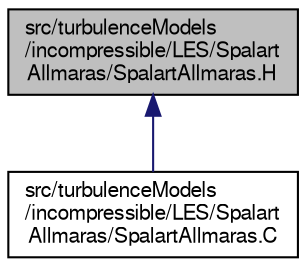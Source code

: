 digraph "src/turbulenceModels/incompressible/LES/SpalartAllmaras/SpalartAllmaras.H"
{
  bgcolor="transparent";
  edge [fontname="FreeSans",fontsize="10",labelfontname="FreeSans",labelfontsize="10"];
  node [fontname="FreeSans",fontsize="10",shape=record];
  Node303 [label="src/turbulenceModels\l/incompressible/LES/Spalart\lAllmaras/SpalartAllmaras.H",height=0.2,width=0.4,color="black", fillcolor="grey75", style="filled", fontcolor="black"];
  Node303 -> Node304 [dir="back",color="midnightblue",fontsize="10",style="solid",fontname="FreeSans"];
  Node304 [label="src/turbulenceModels\l/incompressible/LES/Spalart\lAllmaras/SpalartAllmaras.C",height=0.2,width=0.4,color="black",URL="$a39881.html"];
}
